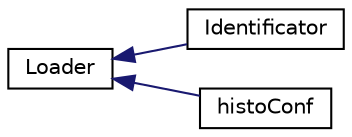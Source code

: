 digraph "Representação gráfica da hiearquia da classe"
{
 // LATEX_PDF_SIZE
  edge [fontname="Helvetica",fontsize="10",labelfontname="Helvetica",labelfontsize="10"];
  node [fontname="Helvetica",fontsize="10",shape=record];
  rankdir="LR";
  Node0 [label="Loader",height=0.2,width=0.4,color="black", fillcolor="white", style="filled",URL="$classLoader.html",tooltip="Loader será a classe base para ler os arquivos de configuração do projeto Uma vez que varios dos proc..."];
  Node0 -> Node1 [dir="back",color="midnightblue",fontsize="10",style="solid",fontname="Helvetica"];
  Node1 [label="Identificator",height=0.2,width=0.4,color="black", fillcolor="white", style="filled",URL="$classIdentificator.html",tooltip="Esta classe irá gerar o carregador para o identificador do sistema. O identificador irá fornecer aos ..."];
  Node0 -> Node2 [dir="back",color="midnightblue",fontsize="10",style="solid",fontname="Helvetica"];
  Node2 [label="histoConf",height=0.2,width=0.4,color="black", fillcolor="white", style="filled",URL="$classhistoConf.html",tooltip=" "];
}
